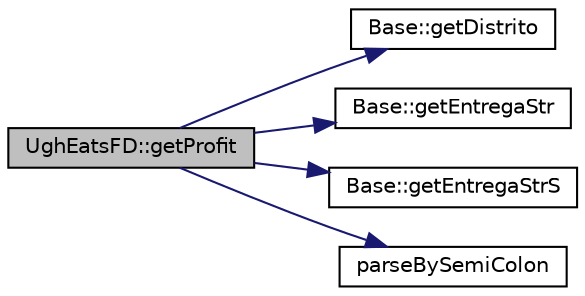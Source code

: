 digraph "UghEatsFD::getProfit"
{
 // LATEX_PDF_SIZE
  edge [fontname="Helvetica",fontsize="10",labelfontname="Helvetica",labelfontsize="10"];
  node [fontname="Helvetica",fontsize="10",shape=record];
  rankdir="LR";
  Node1 [label="UghEatsFD::getProfit",height=0.2,width=0.4,color="black", fillcolor="grey75", style="filled", fontcolor="black",tooltip="Permite o utilizador verificar os lucros dos servicos da empresa."];
  Node1 -> Node2 [color="midnightblue",fontsize="10",style="solid"];
  Node2 [label="Base::getDistrito",height=0.2,width=0.4,color="black", fillcolor="white", style="filled",URL="$class_base.html#a3b056cb5e3c09e6ba7ca3c8d357d3685",tooltip="Getter do distrito."];
  Node1 -> Node3 [color="midnightblue",fontsize="10",style="solid"];
  Node3 [label="Base::getEntregaStr",height=0.2,width=0.4,color="black", fillcolor="white", style="filled",URL="$class_base.html#a8f25c91dbd44ea3e91b78ffe33c9e245",tooltip="Getter de uma entrega."];
  Node1 -> Node4 [color="midnightblue",fontsize="10",style="solid"];
  Node4 [label="Base::getEntregaStrS",height=0.2,width=0.4,color="black", fillcolor="white", style="filled",URL="$class_base.html#aaeae914de1416b4eb075f04ecbda27a2",tooltip="Getter do tamanho do historial (string)"];
  Node1 -> Node5 [color="midnightblue",fontsize="10",style="solid"];
  Node5 [label="parseBySemiColon",height=0.2,width=0.4,color="black", fillcolor="white", style="filled",URL="$_utils_8cpp.html#ad18a418ac3584aad8e272711bbfc5fb8",tooltip="Separa os diferentes elementos de uma string separados por ponto e virgula."];
}
